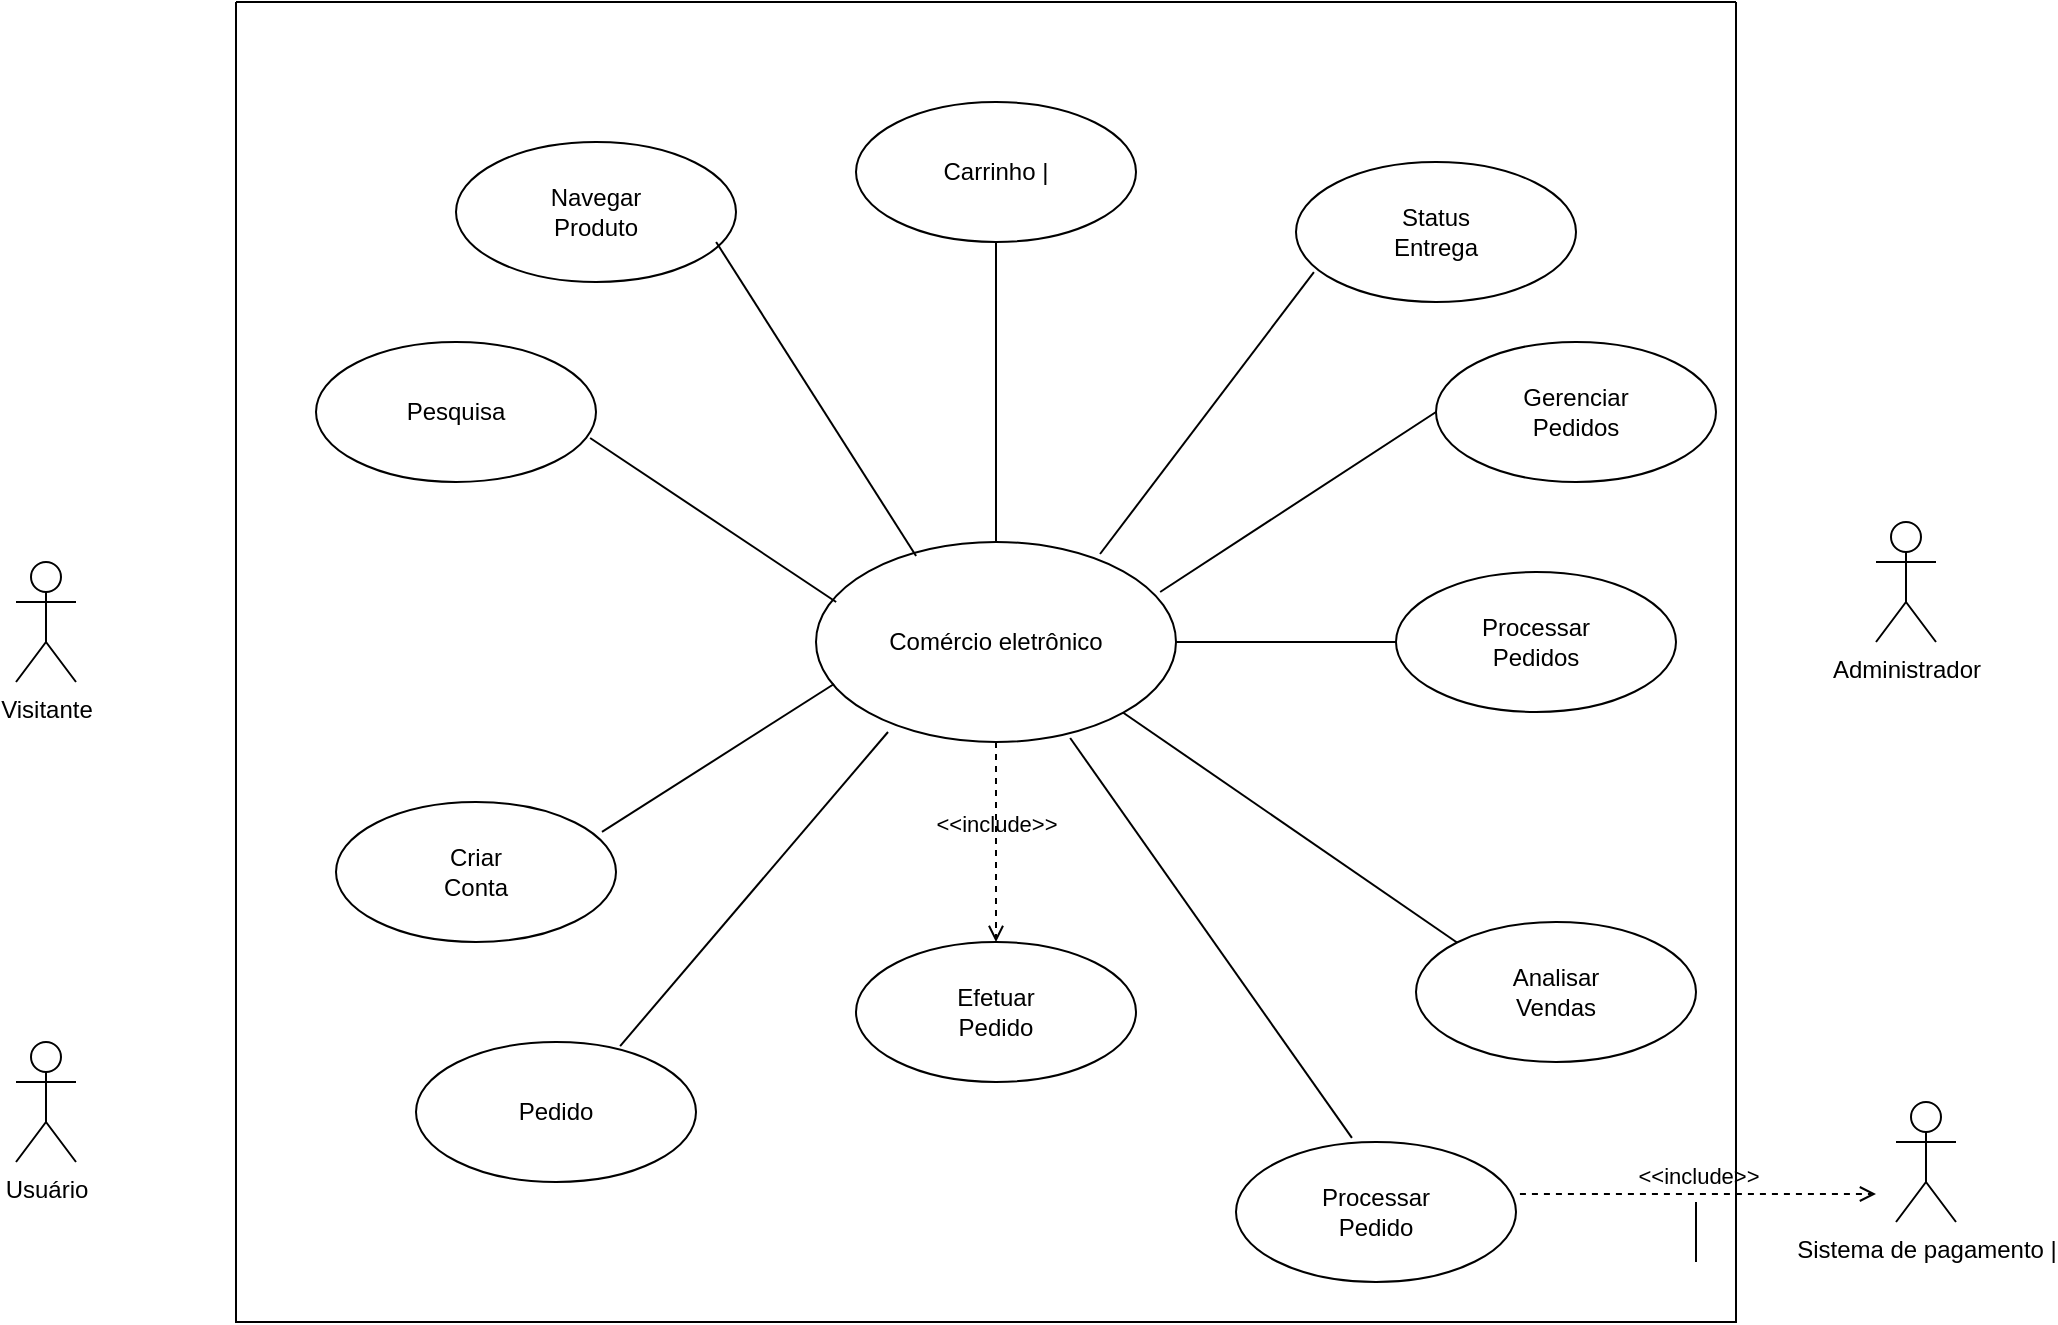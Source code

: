 <mxfile version="26.1.3">
  <diagram id="C5RBs43oDa-KdzZeNtuy" name="Page-1">
    <mxGraphModel dx="1933" dy="609" grid="1" gridSize="10" guides="1" tooltips="1" connect="1" arrows="1" fold="1" page="1" pageScale="1" pageWidth="827" pageHeight="1169" math="0" shadow="0">
      <root>
        <mxCell id="WIyWlLk6GJQsqaUBKTNV-0" />
        <mxCell id="WIyWlLk6GJQsqaUBKTNV-1" parent="WIyWlLk6GJQsqaUBKTNV-0" />
        <mxCell id="4BFlr_aGlpS0vmlmlXQm-0" value="" style="swimlane;startSize=0;" vertex="1" parent="WIyWlLk6GJQsqaUBKTNV-1">
          <mxGeometry x="60" y="20" width="750" height="660" as="geometry" />
        </mxCell>
        <mxCell id="4BFlr_aGlpS0vmlmlXQm-17" value="Navegar&lt;div&gt;Produto&lt;/div&gt;" style="ellipse;whiteSpace=wrap;html=1;" vertex="1" parent="4BFlr_aGlpS0vmlmlXQm-0">
          <mxGeometry x="110" y="70" width="140" height="70" as="geometry" />
        </mxCell>
        <mxCell id="4BFlr_aGlpS0vmlmlXQm-18" value="Pesquisa" style="ellipse;whiteSpace=wrap;html=1;" vertex="1" parent="4BFlr_aGlpS0vmlmlXQm-0">
          <mxGeometry x="40" y="170" width="140" height="70" as="geometry" />
        </mxCell>
        <mxCell id="4BFlr_aGlpS0vmlmlXQm-24" value="Carrinho | " style="ellipse;whiteSpace=wrap;html=1;" vertex="1" parent="4BFlr_aGlpS0vmlmlXQm-0">
          <mxGeometry x="310" y="50" width="140" height="70" as="geometry" />
        </mxCell>
        <mxCell id="4BFlr_aGlpS0vmlmlXQm-25" value="Criar&lt;div&gt;Conta&lt;/div&gt;" style="ellipse;whiteSpace=wrap;html=1;" vertex="1" parent="4BFlr_aGlpS0vmlmlXQm-0">
          <mxGeometry x="50" y="400" width="140" height="70" as="geometry" />
        </mxCell>
        <mxCell id="4BFlr_aGlpS0vmlmlXQm-26" value="Processar&lt;div&gt;Pedidos&lt;/div&gt;" style="ellipse;whiteSpace=wrap;html=1;" vertex="1" parent="4BFlr_aGlpS0vmlmlXQm-0">
          <mxGeometry x="580" y="285" width="140" height="70" as="geometry" />
        </mxCell>
        <mxCell id="4BFlr_aGlpS0vmlmlXQm-47" value="Comércio eletrônico" style="ellipse;whiteSpace=wrap;html=1;" vertex="1" parent="4BFlr_aGlpS0vmlmlXQm-0">
          <mxGeometry x="290" y="270" width="180" height="100" as="geometry" />
        </mxCell>
        <mxCell id="4BFlr_aGlpS0vmlmlXQm-48" value="Status&lt;div&gt;Entrega&lt;/div&gt;" style="ellipse;whiteSpace=wrap;html=1;" vertex="1" parent="4BFlr_aGlpS0vmlmlXQm-0">
          <mxGeometry x="530" y="80" width="140" height="70" as="geometry" />
        </mxCell>
        <mxCell id="4BFlr_aGlpS0vmlmlXQm-54" value="Pedido" style="ellipse;whiteSpace=wrap;html=1;" vertex="1" parent="4BFlr_aGlpS0vmlmlXQm-0">
          <mxGeometry x="90" y="520" width="140" height="70" as="geometry" />
        </mxCell>
        <mxCell id="4BFlr_aGlpS0vmlmlXQm-57" value="&lt;font&gt;Efetuar&lt;/font&gt;&lt;div&gt;Pedido&lt;/div&gt;" style="ellipse;whiteSpace=wrap;html=1;" vertex="1" parent="4BFlr_aGlpS0vmlmlXQm-0">
          <mxGeometry x="310" y="470" width="140" height="70" as="geometry" />
        </mxCell>
        <mxCell id="4BFlr_aGlpS0vmlmlXQm-58" value="&lt;font&gt;Processar&lt;/font&gt;&lt;div&gt;Pedido&lt;/div&gt;" style="ellipse;whiteSpace=wrap;html=1;" vertex="1" parent="4BFlr_aGlpS0vmlmlXQm-0">
          <mxGeometry x="500" y="570" width="140" height="70" as="geometry" />
        </mxCell>
        <mxCell id="4BFlr_aGlpS0vmlmlXQm-59" value="Analisar&lt;div&gt;Vendas&lt;/div&gt;" style="ellipse;whiteSpace=wrap;html=1;" vertex="1" parent="4BFlr_aGlpS0vmlmlXQm-0">
          <mxGeometry x="590" y="460" width="140" height="70" as="geometry" />
        </mxCell>
        <mxCell id="4BFlr_aGlpS0vmlmlXQm-76" value="&amp;lt;&amp;lt;include&amp;gt;&amp;gt;" style="html=1;verticalAlign=bottom;labelBackgroundColor=none;endArrow=open;endFill=0;dashed=1;rounded=0;entryX=0.5;entryY=0;entryDx=0;entryDy=0;exitX=0.5;exitY=1;exitDx=0;exitDy=0;" edge="1" parent="4BFlr_aGlpS0vmlmlXQm-0" source="4BFlr_aGlpS0vmlmlXQm-47" target="4BFlr_aGlpS0vmlmlXQm-57">
          <mxGeometry width="160" relative="1" as="geometry">
            <mxPoint x="270" y="380" as="sourcePoint" />
            <mxPoint x="430" y="380" as="targetPoint" />
          </mxGeometry>
        </mxCell>
        <mxCell id="4BFlr_aGlpS0vmlmlXQm-77" value="Gerenciar&lt;div&gt;&lt;span style=&quot;background-color: transparent; color: light-dark(rgb(0, 0, 0), rgb(255, 255, 255));&quot;&gt;Pedidos&lt;/span&gt;&lt;/div&gt;" style="ellipse;whiteSpace=wrap;html=1;" vertex="1" parent="4BFlr_aGlpS0vmlmlXQm-0">
          <mxGeometry x="600" y="170" width="140" height="70" as="geometry" />
        </mxCell>
        <mxCell id="4BFlr_aGlpS0vmlmlXQm-80" value="" style="endArrow=none;html=1;rounded=0;entryX=0.5;entryY=1;entryDx=0;entryDy=0;exitX=0.5;exitY=0;exitDx=0;exitDy=0;" edge="1" parent="4BFlr_aGlpS0vmlmlXQm-0" source="4BFlr_aGlpS0vmlmlXQm-47" target="4BFlr_aGlpS0vmlmlXQm-24">
          <mxGeometry width="50" height="50" relative="1" as="geometry">
            <mxPoint x="330" y="400" as="sourcePoint" />
            <mxPoint x="380" y="350" as="targetPoint" />
          </mxGeometry>
        </mxCell>
        <mxCell id="4BFlr_aGlpS0vmlmlXQm-81" value="" style="endArrow=none;html=1;rounded=0;entryX=0.278;entryY=0.07;entryDx=0;entryDy=0;entryPerimeter=0;exitX=0.929;exitY=0.714;exitDx=0;exitDy=0;exitPerimeter=0;" edge="1" parent="4BFlr_aGlpS0vmlmlXQm-0" source="4BFlr_aGlpS0vmlmlXQm-17" target="4BFlr_aGlpS0vmlmlXQm-47">
          <mxGeometry width="50" height="50" relative="1" as="geometry">
            <mxPoint x="330" y="400" as="sourcePoint" />
            <mxPoint x="380" y="350" as="targetPoint" />
          </mxGeometry>
        </mxCell>
        <mxCell id="4BFlr_aGlpS0vmlmlXQm-82" value="" style="endArrow=none;html=1;rounded=0;exitX=0.979;exitY=0.686;exitDx=0;exitDy=0;exitPerimeter=0;entryX=0.056;entryY=0.3;entryDx=0;entryDy=0;entryPerimeter=0;" edge="1" parent="4BFlr_aGlpS0vmlmlXQm-0" source="4BFlr_aGlpS0vmlmlXQm-18" target="4BFlr_aGlpS0vmlmlXQm-47">
          <mxGeometry width="50" height="50" relative="1" as="geometry">
            <mxPoint x="330" y="400" as="sourcePoint" />
            <mxPoint x="380" y="350" as="targetPoint" />
          </mxGeometry>
        </mxCell>
        <mxCell id="4BFlr_aGlpS0vmlmlXQm-83" value="" style="endArrow=none;html=1;rounded=0;exitX=0.95;exitY=0.214;exitDx=0;exitDy=0;exitPerimeter=0;entryX=0.05;entryY=0.71;entryDx=0;entryDy=0;entryPerimeter=0;" edge="1" parent="4BFlr_aGlpS0vmlmlXQm-0" source="4BFlr_aGlpS0vmlmlXQm-25" target="4BFlr_aGlpS0vmlmlXQm-47">
          <mxGeometry width="50" height="50" relative="1" as="geometry">
            <mxPoint x="330" y="400" as="sourcePoint" />
            <mxPoint x="380" y="350" as="targetPoint" />
          </mxGeometry>
        </mxCell>
        <mxCell id="4BFlr_aGlpS0vmlmlXQm-84" value="" style="endArrow=none;html=1;rounded=0;exitX=0.729;exitY=0.029;exitDx=0;exitDy=0;exitPerimeter=0;entryX=0.2;entryY=0.95;entryDx=0;entryDy=0;entryPerimeter=0;" edge="1" parent="4BFlr_aGlpS0vmlmlXQm-0" source="4BFlr_aGlpS0vmlmlXQm-54" target="4BFlr_aGlpS0vmlmlXQm-47">
          <mxGeometry width="50" height="50" relative="1" as="geometry">
            <mxPoint x="330" y="400" as="sourcePoint" />
            <mxPoint x="380" y="350" as="targetPoint" />
          </mxGeometry>
        </mxCell>
        <mxCell id="4BFlr_aGlpS0vmlmlXQm-85" value="" style="endArrow=none;html=1;rounded=0;entryX=0.064;entryY=0.786;entryDx=0;entryDy=0;entryPerimeter=0;exitX=0.789;exitY=0.06;exitDx=0;exitDy=0;exitPerimeter=0;" edge="1" parent="4BFlr_aGlpS0vmlmlXQm-0" source="4BFlr_aGlpS0vmlmlXQm-47" target="4BFlr_aGlpS0vmlmlXQm-48">
          <mxGeometry width="50" height="50" relative="1" as="geometry">
            <mxPoint x="330" y="400" as="sourcePoint" />
            <mxPoint x="380" y="350" as="targetPoint" />
          </mxGeometry>
        </mxCell>
        <mxCell id="4BFlr_aGlpS0vmlmlXQm-86" value="" style="endArrow=none;html=1;rounded=0;entryX=0;entryY=0.5;entryDx=0;entryDy=0;exitX=0.956;exitY=0.25;exitDx=0;exitDy=0;exitPerimeter=0;" edge="1" parent="4BFlr_aGlpS0vmlmlXQm-0" source="4BFlr_aGlpS0vmlmlXQm-47" target="4BFlr_aGlpS0vmlmlXQm-77">
          <mxGeometry width="50" height="50" relative="1" as="geometry">
            <mxPoint x="330" y="400" as="sourcePoint" />
            <mxPoint x="380" y="350" as="targetPoint" />
          </mxGeometry>
        </mxCell>
        <mxCell id="4BFlr_aGlpS0vmlmlXQm-87" value="" style="endArrow=none;html=1;rounded=0;entryX=0;entryY=0.5;entryDx=0;entryDy=0;exitX=1;exitY=0.5;exitDx=0;exitDy=0;" edge="1" parent="4BFlr_aGlpS0vmlmlXQm-0" source="4BFlr_aGlpS0vmlmlXQm-47" target="4BFlr_aGlpS0vmlmlXQm-26">
          <mxGeometry width="50" height="50" relative="1" as="geometry">
            <mxPoint x="330" y="400" as="sourcePoint" />
            <mxPoint x="380" y="350" as="targetPoint" />
          </mxGeometry>
        </mxCell>
        <mxCell id="4BFlr_aGlpS0vmlmlXQm-88" value="" style="endArrow=none;html=1;rounded=0;entryX=0;entryY=0;entryDx=0;entryDy=0;exitX=1;exitY=1;exitDx=0;exitDy=0;" edge="1" parent="4BFlr_aGlpS0vmlmlXQm-0" source="4BFlr_aGlpS0vmlmlXQm-47" target="4BFlr_aGlpS0vmlmlXQm-59">
          <mxGeometry width="50" height="50" relative="1" as="geometry">
            <mxPoint x="330" y="400" as="sourcePoint" />
            <mxPoint x="380" y="350" as="targetPoint" />
          </mxGeometry>
        </mxCell>
        <mxCell id="4BFlr_aGlpS0vmlmlXQm-89" value="" style="endArrow=none;html=1;rounded=0;entryX=0.414;entryY=-0.029;entryDx=0;entryDy=0;entryPerimeter=0;exitX=0.706;exitY=0.98;exitDx=0;exitDy=0;exitPerimeter=0;" edge="1" parent="4BFlr_aGlpS0vmlmlXQm-0" source="4BFlr_aGlpS0vmlmlXQm-47" target="4BFlr_aGlpS0vmlmlXQm-58">
          <mxGeometry width="50" height="50" relative="1" as="geometry">
            <mxPoint x="330" y="400" as="sourcePoint" />
            <mxPoint x="380" y="350" as="targetPoint" />
          </mxGeometry>
        </mxCell>
        <mxCell id="4BFlr_aGlpS0vmlmlXQm-6" value="Usuário" style="shape=umlActor;verticalLabelPosition=bottom;verticalAlign=top;html=1;outlineConnect=0;" vertex="1" parent="WIyWlLk6GJQsqaUBKTNV-1">
          <mxGeometry x="-50" y="540" width="30" height="60" as="geometry" />
        </mxCell>
        <mxCell id="4BFlr_aGlpS0vmlmlXQm-50" value="Administrador" style="shape=umlActor;verticalLabelPosition=bottom;verticalAlign=top;html=1;outlineConnect=0;" vertex="1" parent="WIyWlLk6GJQsqaUBKTNV-1">
          <mxGeometry x="880" y="280" width="30" height="60" as="geometry" />
        </mxCell>
        <mxCell id="4BFlr_aGlpS0vmlmlXQm-55" value="Sistema de pagamento |" style="shape=umlActor;verticalLabelPosition=bottom;verticalAlign=top;html=1;outlineConnect=0;" vertex="1" parent="WIyWlLk6GJQsqaUBKTNV-1">
          <mxGeometry x="890" y="570" width="30" height="60" as="geometry" />
        </mxCell>
        <mxCell id="4BFlr_aGlpS0vmlmlXQm-5" value="Visitante" style="shape=umlActor;verticalLabelPosition=bottom;verticalAlign=top;html=1;outlineConnect=0;" vertex="1" parent="WIyWlLk6GJQsqaUBKTNV-1">
          <mxGeometry x="-50" y="300" width="30" height="60" as="geometry" />
        </mxCell>
        <mxCell id="4BFlr_aGlpS0vmlmlXQm-79" value="&amp;lt;&amp;lt;include&amp;gt;&amp;gt;" style="html=1;verticalAlign=bottom;labelBackgroundColor=none;endArrow=open;endFill=0;dashed=1;rounded=0;exitX=1.014;exitY=0.371;exitDx=0;exitDy=0;exitPerimeter=0;" edge="1" parent="WIyWlLk6GJQsqaUBKTNV-1" source="4BFlr_aGlpS0vmlmlXQm-58">
          <mxGeometry width="160" relative="1" as="geometry">
            <mxPoint x="330" y="400" as="sourcePoint" />
            <mxPoint x="880" y="616" as="targetPoint" />
          </mxGeometry>
        </mxCell>
        <mxCell id="4BFlr_aGlpS0vmlmlXQm-90" value="" style="endArrow=none;html=1;rounded=0;" edge="1" parent="WIyWlLk6GJQsqaUBKTNV-1">
          <mxGeometry width="50" height="50" relative="1" as="geometry">
            <mxPoint x="790" y="650" as="sourcePoint" />
            <mxPoint x="790" y="620" as="targetPoint" />
            <Array as="points">
              <mxPoint x="790" y="640" />
            </Array>
          </mxGeometry>
        </mxCell>
      </root>
    </mxGraphModel>
  </diagram>
</mxfile>

